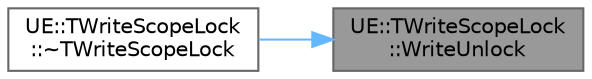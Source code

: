 digraph "UE::TWriteScopeLock::WriteUnlock"
{
 // INTERACTIVE_SVG=YES
 // LATEX_PDF_SIZE
  bgcolor="transparent";
  edge [fontname=Helvetica,fontsize=10,labelfontname=Helvetica,labelfontsize=10];
  node [fontname=Helvetica,fontsize=10,shape=box,height=0.2,width=0.4];
  rankdir="RL";
  Node1 [id="Node000001",label="UE::TWriteScopeLock\l::WriteUnlock",height=0.2,width=0.4,color="gray40", fillcolor="grey60", style="filled", fontcolor="black",tooltip=" "];
  Node1 -> Node2 [id="edge1_Node000001_Node000002",dir="back",color="steelblue1",style="solid",tooltip=" "];
  Node2 [id="Node000002",label="UE::TWriteScopeLock\l::~TWriteScopeLock",height=0.2,width=0.4,color="grey40", fillcolor="white", style="filled",URL="$df/d49/classUE_1_1TWriteScopeLock.html#a70ce81521d6db776c985ecbe47f37b4e",tooltip=" "];
}
